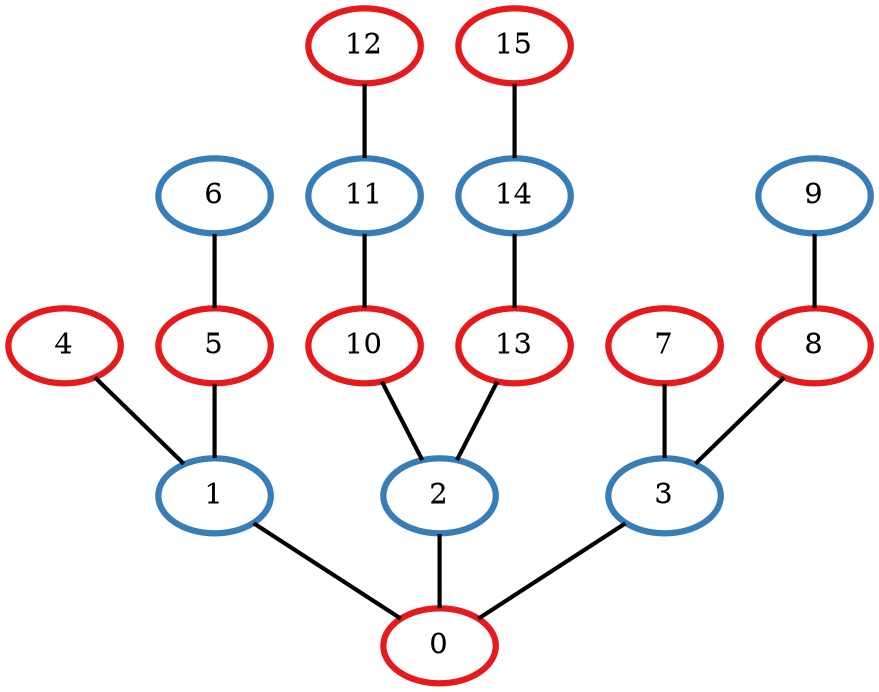 graph G {
    0 [penwidth=3,label="0",color=1, colorscheme=set13]
    1 [penwidth=3,label="1",color=2, colorscheme=set13]
    2 [penwidth=3,label="2",color=2, colorscheme=set13]
    3 [penwidth=3,label="3",color=2, colorscheme=set13]
    4 [penwidth=3,label="4",color=1, colorscheme=set13]
    5 [penwidth=3,label="5",color=1, colorscheme=set13]
    6 [penwidth=3,label="6",color=2, colorscheme=set13]
    7 [penwidth=3,label="7",color=1, colorscheme=set13]
    8 [penwidth=3,label="8",color=1, colorscheme=set13]
    9 [penwidth=3,label="9",color=2, colorscheme=set13]
    10 [penwidth=3,label="10",color=1, colorscheme=set13]
    11 [penwidth=3,label="11",color=2, colorscheme=set13]
    12 [penwidth=3,label="12",color=1, colorscheme=set13]
    13 [penwidth=3,label="13",color=1, colorscheme=set13]
    14 [penwidth=3,label="14",color=2, colorscheme=set13]
    15 [penwidth=3,label="15",color=1, colorscheme=set13]

    1--0[penwidth=2]
    4--1[penwidth=2]
    5--1[penwidth=2]
    6--5[penwidth=2]
    2--0[penwidth=2]
    10--2[penwidth=2]
    13--2[penwidth=2]
    11--10[penwidth=2]
    12--11[penwidth=2]
    14--13[penwidth=2]
    15--14[penwidth=2]
    3--0[penwidth=2]
    7--3[penwidth=2]
    8--3[penwidth=2]
    9--8[penwidth=2]
}